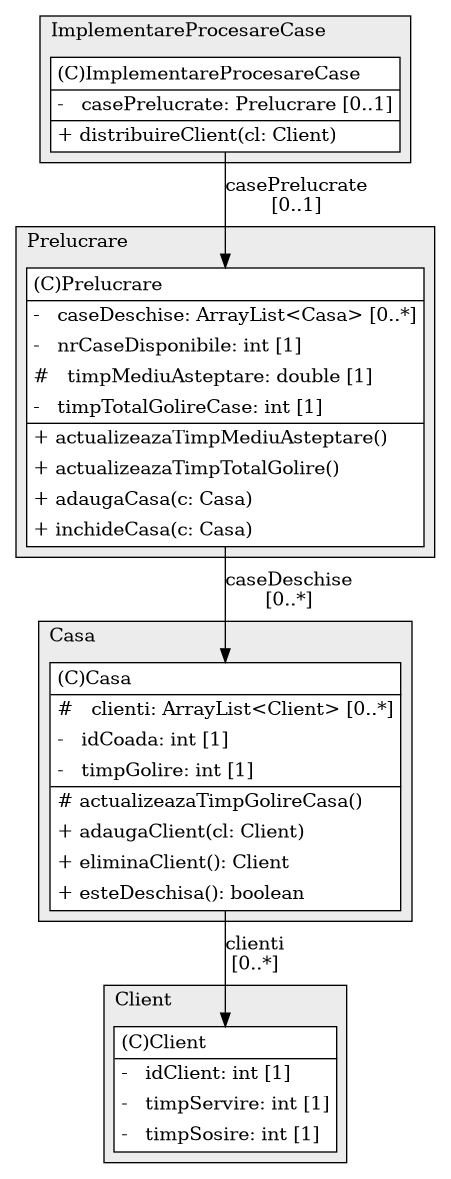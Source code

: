 @startuml

/' diagram meta data start
config=StructureConfiguration;
{
  "projectClassification": {
    "searchMode": "OpenProject", // OpenProject, AllProjects
    "includedProjects": "",
    "pathEndKeywords": "*.impl",
    "isClientPath": "",
    "isClientName": "",
    "isTestPath": "",
    "isTestName": "",
    "isMappingPath": "",
    "isMappingName": "",
    "isDataAccessPath": "",
    "isDataAccessName": "",
    "isDataStructurePath": "",
    "isDataStructureName": "",
    "isInterfaceStructuresPath": "",
    "isInterfaceStructuresName": "",
    "isEntryPointPath": "",
    "isEntryPointName": "",
    "treatFinalFieldsAsMandatory": false
  },
  "graphRestriction": {
    "classPackageExcludeFilter": "",
    "classPackageIncludeFilter": "",
    "classNameExcludeFilter": "",
    "classNameIncludeFilter": "",
    "methodNameExcludeFilter": "",
    "methodNameIncludeFilter": "",
    "removeByInheritance": "", // inheritance/annotation based filtering is done in a second step
    "removeByAnnotation": "",
    "removeByClassPackage": "", // cleanup the graph after inheritance/annotation based filtering is done
    "removeByClassName": "",
    "cutMappings": false,
    "cutEnum": true,
    "cutTests": true,
    "cutClient": true,
    "cutDataAccess": false,
    "cutInterfaceStructures": false,
    "cutDataStructures": false,
    "cutGetterAndSetter": true,
    "cutConstructors": true
  },
  "graphTraversal": {
    "forwardDepth": 6,
    "backwardDepth": 6,
    "classPackageExcludeFilter": "",
    "classPackageIncludeFilter": "",
    "classNameExcludeFilter": "",
    "classNameIncludeFilter": "",
    "methodNameExcludeFilter": "",
    "methodNameIncludeFilter": "",
    "hideMappings": false,
    "hideDataStructures": false,
    "hidePrivateMethods": true,
    "hideInterfaceCalls": true, // indirection: implementation -> interface (is hidden) -> implementation
    "onlyShowApplicationEntryPoints": false, // root node is included
    "useMethodCallsForStructureDiagram": "ForwardOnly" // ForwardOnly, BothDirections, No
  },
  "details": {
    "aggregation": "GroupByClass", // ByClass, GroupByClass, None
    "showClassGenericTypes": true,
    "showMethods": true,
    "showMethodParameterNames": true,
    "showMethodParameterTypes": true,
    "showMethodReturnType": true,
    "showPackageLevels": 2,
    "showDetailedClassStructure": true
  },
  "rootClass": "ImplementareProcesareCase",
  "extensionCallbackMethod": "" // qualified.class.name#methodName - signature: public static String method(String)
}
diagram meta data end '/



digraph g {
    rankdir="TB"
    splines=polyline
    

'nodes 
subgraph cluster_2008276921 { 
   	label=Prelucrare
	labeljust=l
	fillcolor="#ececec"
	style=filled
   
   Prelucrare2008276921[
	label=<<TABLE BORDER="1" CELLBORDER="0" CELLPADDING="4" CELLSPACING="0">
<TR><TD ALIGN="LEFT" >(C)Prelucrare</TD></TR>
<HR/>
<TR><TD ALIGN="LEFT" >-   caseDeschise: ArrayList&lt;Casa&gt; [0..*]</TD></TR>
<TR><TD ALIGN="LEFT" >-   nrCaseDisponibile: int [1]</TD></TR>
<TR><TD ALIGN="LEFT" >#   timpMediuAsteptare: double [1]</TD></TR>
<TR><TD ALIGN="LEFT" >-   timpTotalGolireCase: int [1]</TD></TR>
<HR/>
<TR><TD ALIGN="LEFT" >+ actualizeazaTimpMediuAsteptare()</TD></TR>
<TR><TD ALIGN="LEFT" >+ actualizeazaTimpTotalGolire()</TD></TR>
<TR><TD ALIGN="LEFT" >+ adaugaCasa(c: Casa)</TD></TR>
<TR><TD ALIGN="LEFT" >+ inchideCasa(c: Casa)</TD></TR>
</TABLE>>
	style=filled
	margin=0
	shape=plaintext
	fillcolor="#FFFFFF"
];
} 

subgraph cluster_2021122027 { 
   	label=Client
	labeljust=l
	fillcolor="#ececec"
	style=filled
   
   Client2021122027[
	label=<<TABLE BORDER="1" CELLBORDER="0" CELLPADDING="4" CELLSPACING="0">
<TR><TD ALIGN="LEFT" >(C)Client</TD></TR>
<HR/>
<TR><TD ALIGN="LEFT" >-   idClient: int [1]</TD></TR>
<TR><TD ALIGN="LEFT" >-   timpServire: int [1]</TD></TR>
<TR><TD ALIGN="LEFT" >-   timpSosire: int [1]</TD></TR>
</TABLE>>
	style=filled
	margin=0
	shape=plaintext
	fillcolor="#FFFFFF"
];
} 

subgraph cluster_2023557713 { 
   	label=ImplementareProcesareCase
	labeljust=l
	fillcolor="#ececec"
	style=filled
   
   ImplementareProcesareCase2023557713[
	label=<<TABLE BORDER="1" CELLBORDER="0" CELLPADDING="4" CELLSPACING="0">
<TR><TD ALIGN="LEFT" >(C)ImplementareProcesareCase</TD></TR>
<HR/>
<TR><TD ALIGN="LEFT" >-   casePrelucrate: Prelucrare [0..1]</TD></TR>
<HR/>
<TR><TD ALIGN="LEFT" >+ distribuireClient(cl: Client)</TD></TR>
</TABLE>>
	style=filled
	margin=0
	shape=plaintext
	fillcolor="#FFFFFF"
];
} 

subgraph cluster_2092876 { 
   	label=Casa
	labeljust=l
	fillcolor="#ececec"
	style=filled
   
   Casa2092876[
	label=<<TABLE BORDER="1" CELLBORDER="0" CELLPADDING="4" CELLSPACING="0">
<TR><TD ALIGN="LEFT" >(C)Casa</TD></TR>
<HR/>
<TR><TD ALIGN="LEFT" >#   clienti: ArrayList&lt;Client&gt; [0..*]</TD></TR>
<TR><TD ALIGN="LEFT" >-   idCoada: int [1]</TD></TR>
<TR><TD ALIGN="LEFT" >-   timpGolire: int [1]</TD></TR>
<HR/>
<TR><TD ALIGN="LEFT" ># actualizeazaTimpGolireCasa()</TD></TR>
<TR><TD ALIGN="LEFT" >+ adaugaClient(cl: Client)</TD></TR>
<TR><TD ALIGN="LEFT" >+ eliminaClient(): Client</TD></TR>
<TR><TD ALIGN="LEFT" >+ esteDeschisa(): boolean</TD></TR>
</TABLE>>
	style=filled
	margin=0
	shape=plaintext
	fillcolor="#FFFFFF"
];
} 

'edges    
Casa2092876 -> Client2021122027[label="clienti
[0..*]"];
ImplementareProcesareCase2023557713 -> Prelucrare2008276921[label="casePrelucrate
[0..1]"];
Prelucrare2008276921 -> Casa2092876[label="caseDeschise
[0..*]"];
    
}
@enduml